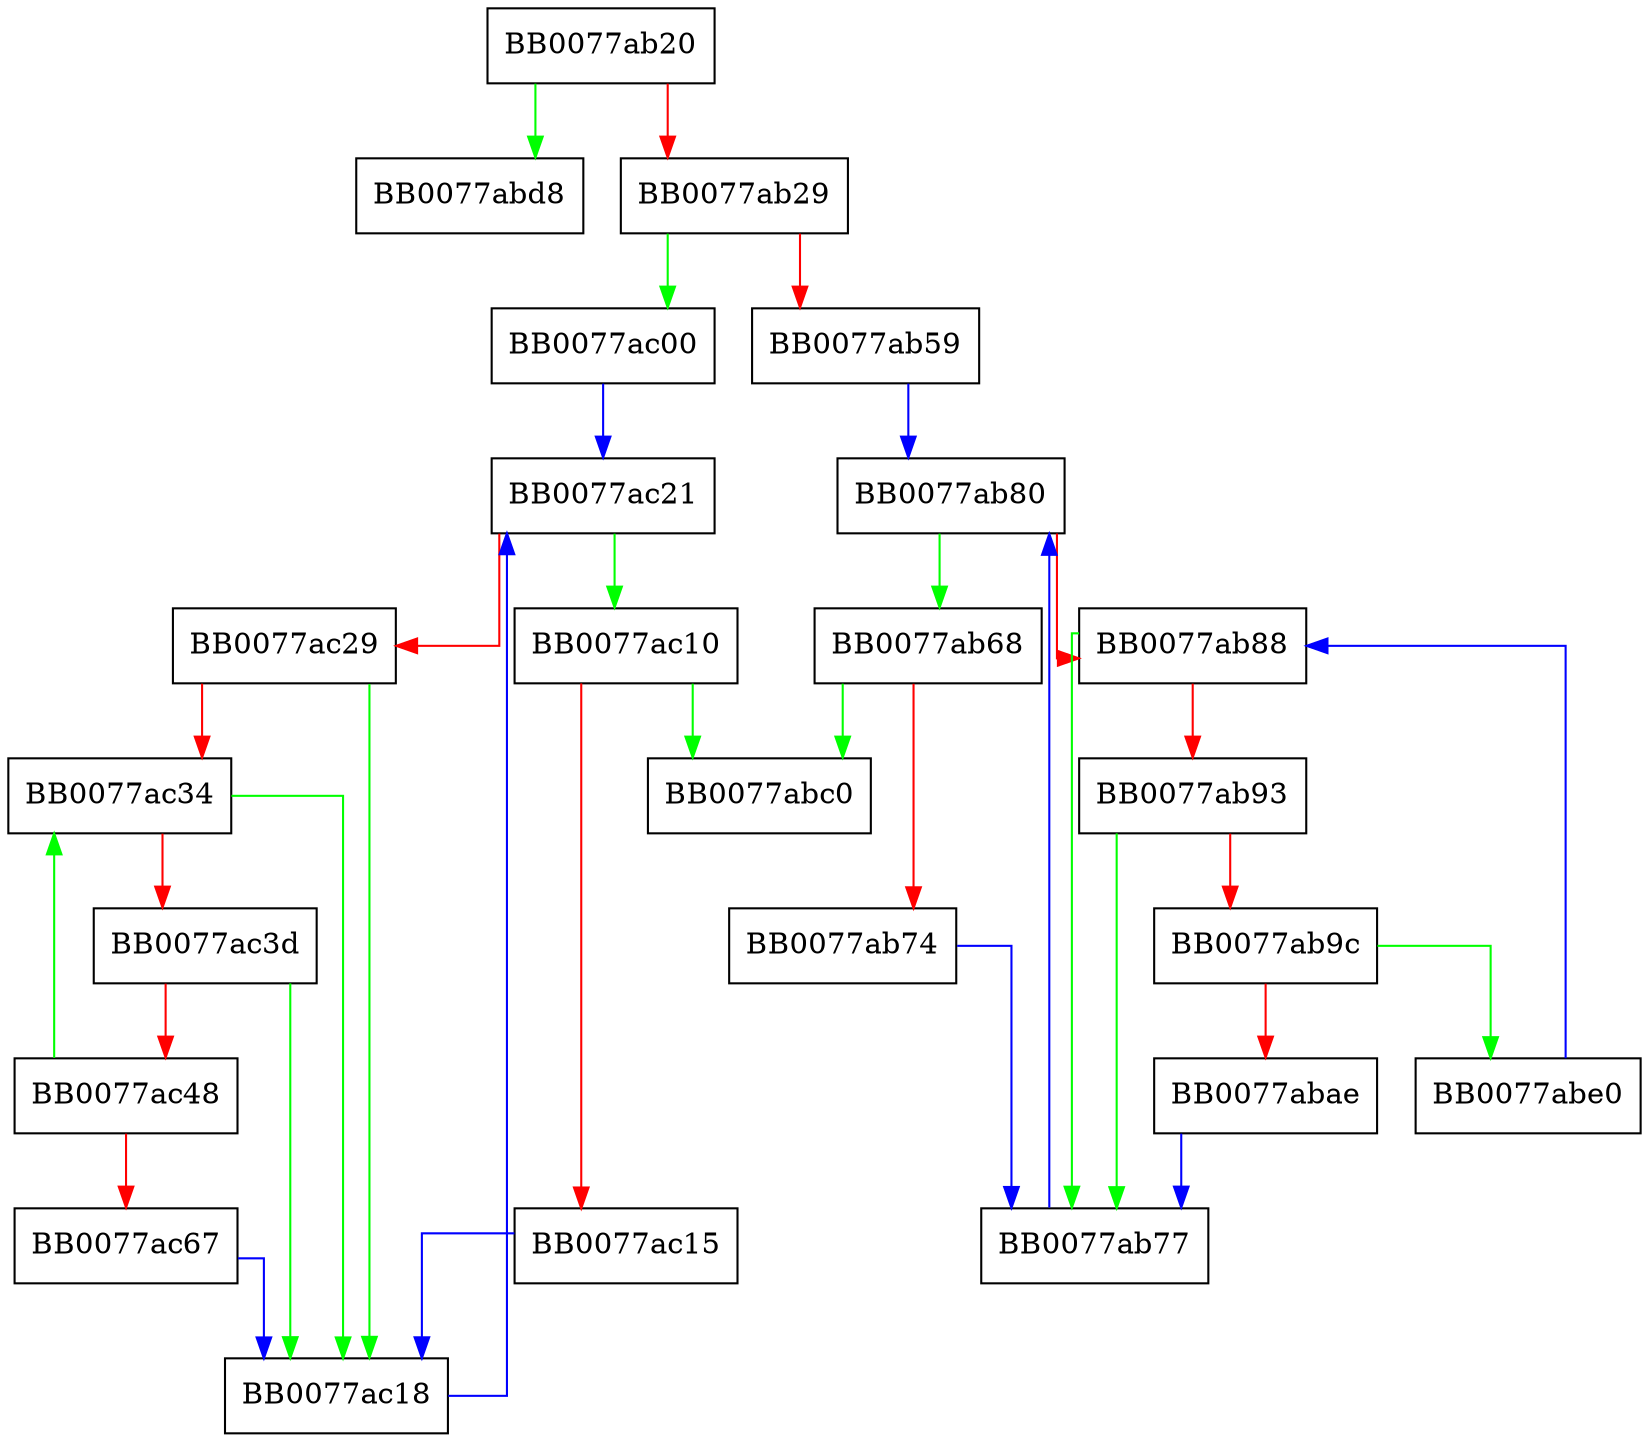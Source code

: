 digraph ossl_sa_doall_arg {
  node [shape="box"];
  graph [splines=ortho];
  BB0077ab20 -> BB0077abd8 [color="green"];
  BB0077ab20 -> BB0077ab29 [color="red"];
  BB0077ab29 -> BB0077ac00 [color="green"];
  BB0077ab29 -> BB0077ab59 [color="red"];
  BB0077ab59 -> BB0077ab80 [color="blue"];
  BB0077ab68 -> BB0077abc0 [color="green"];
  BB0077ab68 -> BB0077ab74 [color="red"];
  BB0077ab74 -> BB0077ab77 [color="blue"];
  BB0077ab77 -> BB0077ab80 [color="blue"];
  BB0077ab80 -> BB0077ab68 [color="green"];
  BB0077ab80 -> BB0077ab88 [color="red"];
  BB0077ab88 -> BB0077ab77 [color="green"];
  BB0077ab88 -> BB0077ab93 [color="red"];
  BB0077ab93 -> BB0077ab77 [color="green"];
  BB0077ab93 -> BB0077ab9c [color="red"];
  BB0077ab9c -> BB0077abe0 [color="green"];
  BB0077ab9c -> BB0077abae [color="red"];
  BB0077abae -> BB0077ab77 [color="blue"];
  BB0077abe0 -> BB0077ab88 [color="blue"];
  BB0077ac00 -> BB0077ac21 [color="blue"];
  BB0077ac10 -> BB0077abc0 [color="green"];
  BB0077ac10 -> BB0077ac15 [color="red"];
  BB0077ac15 -> BB0077ac18 [color="blue"];
  BB0077ac18 -> BB0077ac21 [color="blue"];
  BB0077ac21 -> BB0077ac10 [color="green"];
  BB0077ac21 -> BB0077ac29 [color="red"];
  BB0077ac29 -> BB0077ac18 [color="green"];
  BB0077ac29 -> BB0077ac34 [color="red"];
  BB0077ac34 -> BB0077ac18 [color="green"];
  BB0077ac34 -> BB0077ac3d [color="red"];
  BB0077ac3d -> BB0077ac18 [color="green"];
  BB0077ac3d -> BB0077ac48 [color="red"];
  BB0077ac48 -> BB0077ac34 [color="green"];
  BB0077ac48 -> BB0077ac67 [color="red"];
  BB0077ac67 -> BB0077ac18 [color="blue"];
}